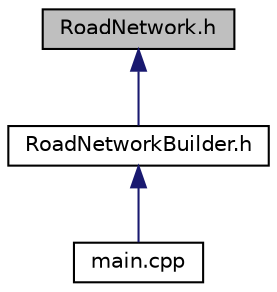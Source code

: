 digraph "RoadNetwork.h"
{
 // LATEX_PDF_SIZE
  edge [fontname="Helvetica",fontsize="10",labelfontname="Helvetica",labelfontsize="10"];
  node [fontname="Helvetica",fontsize="10",shape=record];
  Node1 [label="RoadNetwork.h",height=0.2,width=0.4,color="black", fillcolor="grey75", style="filled", fontcolor="black",tooltip="Defines the RoadNetwork class for managing road infrastructure."];
  Node1 -> Node2 [dir="back",color="midnightblue",fontsize="10",style="solid",fontname="Helvetica"];
  Node2 [label="RoadNetworkBuilder.h",height=0.2,width=0.4,color="black", fillcolor="white", style="filled",URL="$RoadNetworkBuilder_8h.html",tooltip="Concrete builder class for constructing road network infrastructure."];
  Node2 -> Node3 [dir="back",color="midnightblue",fontsize="10",style="solid",fontname="Helvetica"];
  Node3 [label="main.cpp",height=0.2,width=0.4,color="black", fillcolor="white", style="filled",URL="$main_8cpp.html",tooltip="Main entry point for the City Simulation system."];
}
